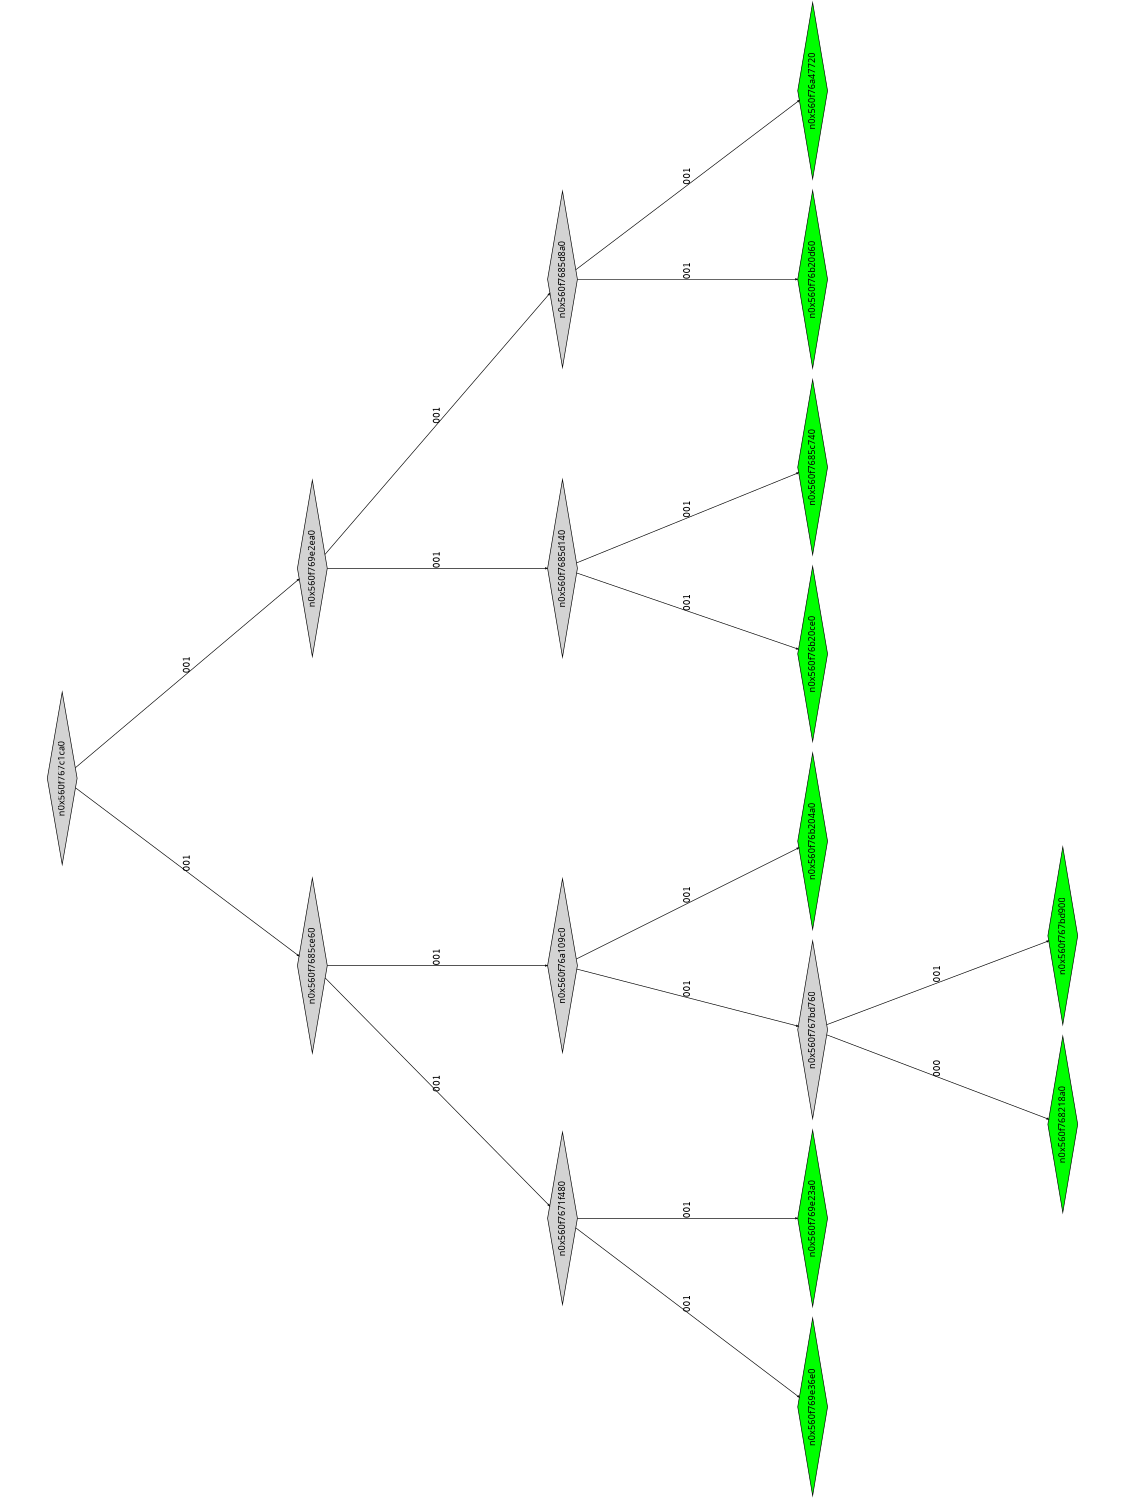 digraph G {
	size="10,7.5";
	ratio=fill;
	rotate=90;
	center = "true";
	node [style="filled",width=.1,height=.1,fontname="Terminus"]
	edge [arrowsize=.3]
	n0x560f767c1ca0 [shape=diamond];
	n0x560f767c1ca0 -> n0x560f7685ce60 [label=001];
	n0x560f767c1ca0 -> n0x560f769e2ea0 [label=001];
	n0x560f769e2ea0 [shape=diamond];
	n0x560f769e2ea0 -> n0x560f7685d140 [label=001];
	n0x560f769e2ea0 -> n0x560f7685d8a0 [label=001];
	n0x560f7685d8a0 [shape=diamond];
	n0x560f7685d8a0 -> n0x560f76b20d60 [label=001];
	n0x560f7685d8a0 -> n0x560f76a47720 [label=001];
	n0x560f76a47720 [shape=diamond,fillcolor=green];
	n0x560f76b20d60 [shape=diamond,fillcolor=green];
	n0x560f7685d140 [shape=diamond];
	n0x560f7685d140 -> n0x560f76b20ce0 [label=001];
	n0x560f7685d140 -> n0x560f7685c740 [label=001];
	n0x560f7685c740 [shape=diamond,fillcolor=green];
	n0x560f76b20ce0 [shape=diamond,fillcolor=green];
	n0x560f7685ce60 [shape=diamond];
	n0x560f7685ce60 -> n0x560f7671f480 [label=001];
	n0x560f7685ce60 -> n0x560f76a109c0 [label=001];
	n0x560f76a109c0 [shape=diamond];
	n0x560f76a109c0 -> n0x560f767bd760 [label=001];
	n0x560f76a109c0 -> n0x560f76b204a0 [label=001];
	n0x560f76b204a0 [shape=diamond,fillcolor=green];
	n0x560f767bd760 [shape=diamond];
	n0x560f767bd760 -> n0x560f768218a0 [label=000];
	n0x560f767bd760 -> n0x560f767bd900 [label=001];
	n0x560f767bd900 [shape=diamond,fillcolor=green];
	n0x560f768218a0 [shape=diamond,fillcolor=green];
	n0x560f7671f480 [shape=diamond];
	n0x560f7671f480 -> n0x560f769e36e0 [label=001];
	n0x560f7671f480 -> n0x560f769e23a0 [label=001];
	n0x560f769e23a0 [shape=diamond,fillcolor=green];
	n0x560f769e36e0 [shape=diamond,fillcolor=green];
}
